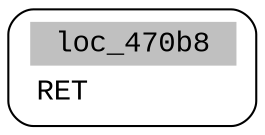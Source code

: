 digraph asm_graph {
1941 [
shape="Mrecord" fontname="Courier New"label =<<table border="0" cellborder="0" cellpadding="3"><tr><td align="center" colspan="2" bgcolor="grey">loc_470b8</td></tr><tr><td align="left">RET        </td></tr></table>> ];
}